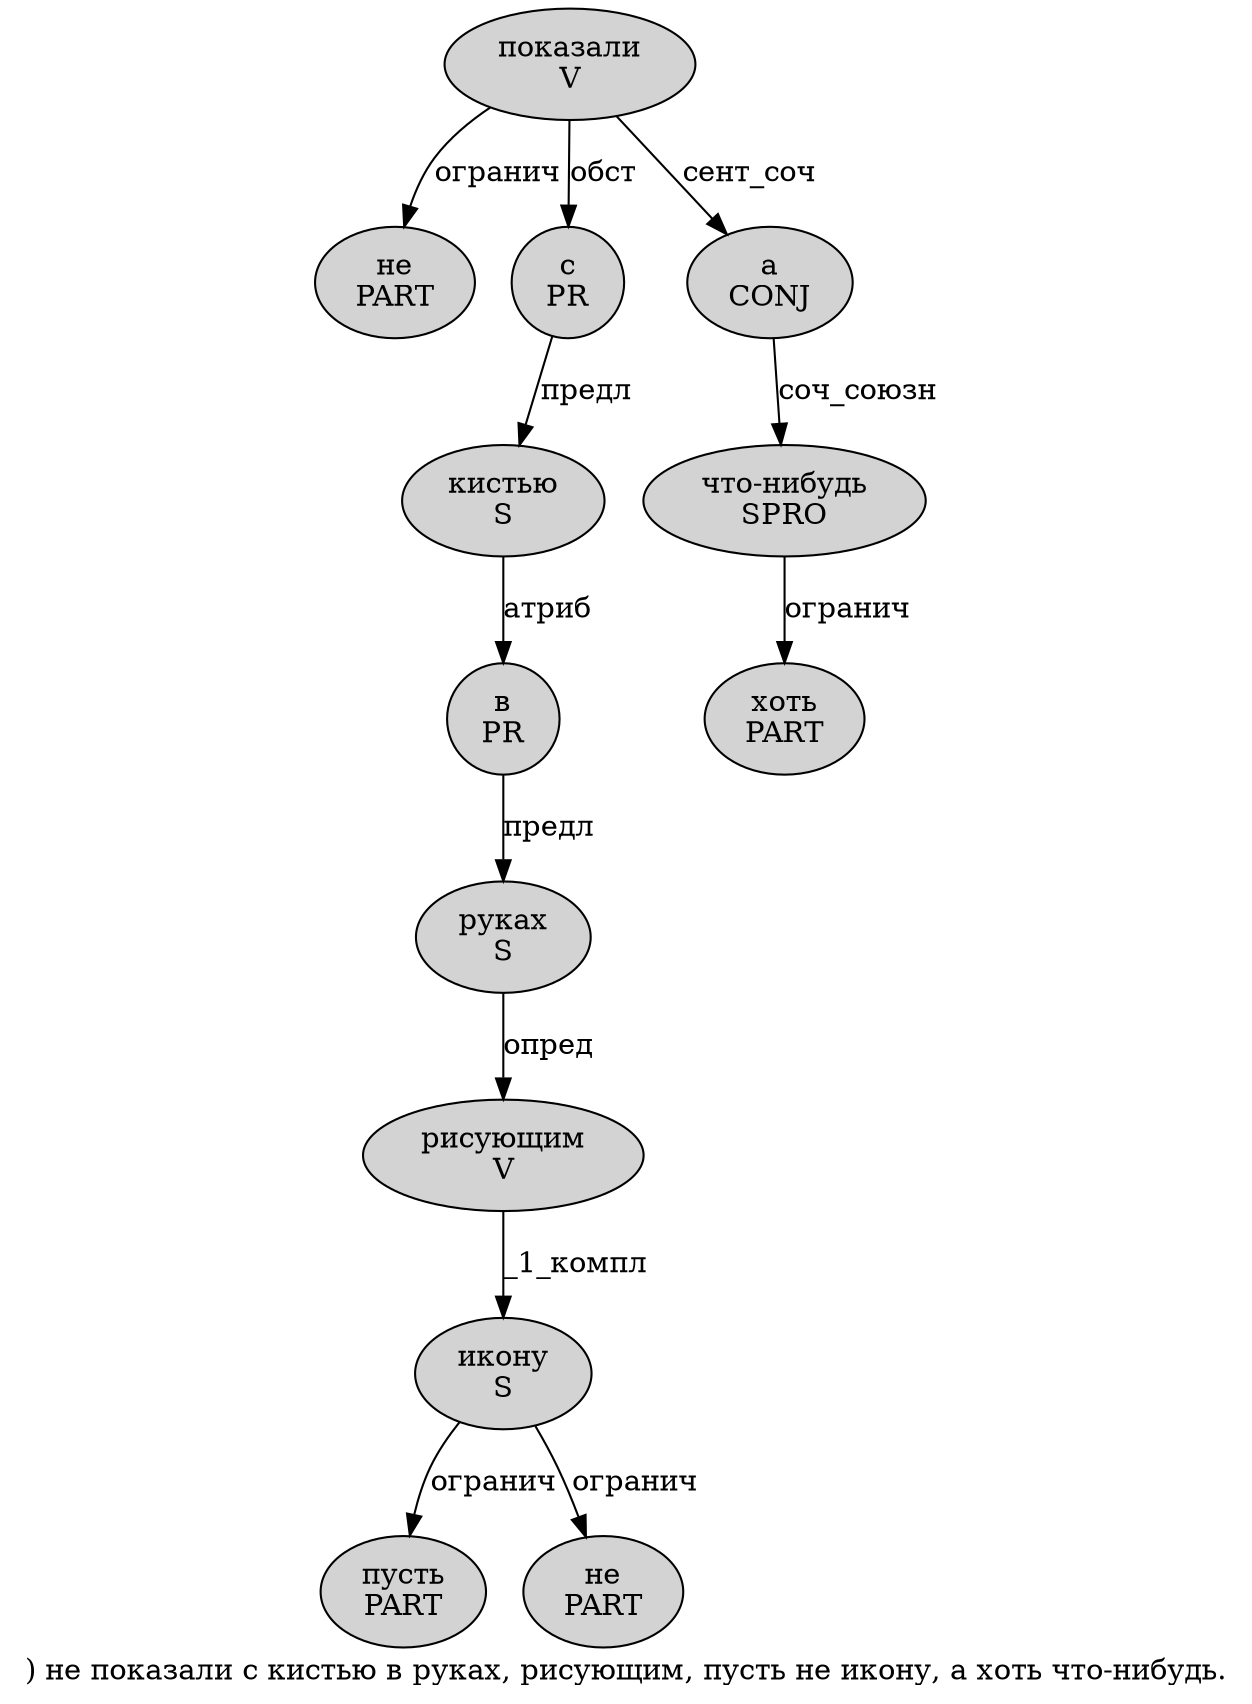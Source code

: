 digraph SENTENCE_2537 {
	graph [label=") не показали с кистью в руках, рисующим, пусть не икону, а хоть что-нибудь."]
	node [style=filled]
		1 [label="не
PART" color="" fillcolor=lightgray penwidth=1 shape=ellipse]
		2 [label="показали
V" color="" fillcolor=lightgray penwidth=1 shape=ellipse]
		3 [label="с
PR" color="" fillcolor=lightgray penwidth=1 shape=ellipse]
		4 [label="кистью
S" color="" fillcolor=lightgray penwidth=1 shape=ellipse]
		5 [label="в
PR" color="" fillcolor=lightgray penwidth=1 shape=ellipse]
		6 [label="руках
S" color="" fillcolor=lightgray penwidth=1 shape=ellipse]
		8 [label="рисующим
V" color="" fillcolor=lightgray penwidth=1 shape=ellipse]
		10 [label="пусть
PART" color="" fillcolor=lightgray penwidth=1 shape=ellipse]
		11 [label="не
PART" color="" fillcolor=lightgray penwidth=1 shape=ellipse]
		12 [label="икону
S" color="" fillcolor=lightgray penwidth=1 shape=ellipse]
		14 [label="а
CONJ" color="" fillcolor=lightgray penwidth=1 shape=ellipse]
		15 [label="хоть
PART" color="" fillcolor=lightgray penwidth=1 shape=ellipse]
		16 [label="что-нибудь
SPRO" color="" fillcolor=lightgray penwidth=1 shape=ellipse]
			5 -> 6 [label="предл"]
			8 -> 12 [label="_1_компл"]
			4 -> 5 [label="атриб"]
			2 -> 1 [label="огранич"]
			2 -> 3 [label="обст"]
			2 -> 14 [label="сент_соч"]
			6 -> 8 [label="опред"]
			12 -> 10 [label="огранич"]
			12 -> 11 [label="огранич"]
			3 -> 4 [label="предл"]
			14 -> 16 [label="соч_союзн"]
			16 -> 15 [label="огранич"]
}